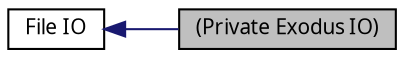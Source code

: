 digraph structs
{
  edge [fontname="FreeSans.ttf",fontsize=8,labelfontname="FreeSans.ttf",labelfontsize=8];
  node [fontname="FreeSans.ttf",fontsize=10,shape=record];
rankdir=LR;
  Node0 [label="(Private Exodus IO)",height=0.2,width=0.4,color="black", fillcolor="grey75", style="filled" fontcolor="black"];
  Node1 [label="File IO",height=0.2,width=0.4,color="black", fillcolor="white", style="filled",URL="$group__FileIO.html"];
  Node1->Node0 [shape=plaintext, color="midnightblue", dir="back", style="solid"];
}
